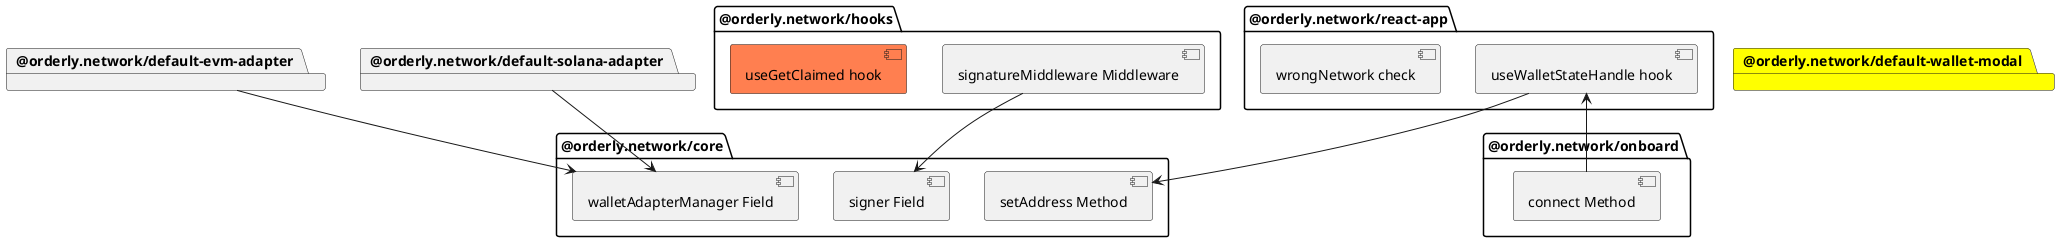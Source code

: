 @startuml
'https://plantuml.com/component-diagram


package "@orderly.network/core" {
[setAddress Method]
[walletAdapterManager Field]
[signer Field]
}

package "@orderly.network/onboard"{
[connect Method]
}

package "@orderly.network/hooks"{
[signatureMiddleware Middleware]
[useGetClaimed hook] #Coral
}

package "@orderly.network/react-app"{
[useWalletStateHandle hook]
[wrongNetwork check]
}

package "@orderly.network/default-evm-adapter"{
}

package "@orderly.network/default-solana-adapter"{
}

package "@orderly.network/default-wallet-modal" #Yellow {


}



[useWalletStateHandle hook] --> [setAddress Method]
[useWalletStateHandle hook] <-- [connect Method]
[signatureMiddleware Middleware] --> [signer Field]
"@orderly.network/default-evm-adapter" --> [walletAdapterManager Field]
"@orderly.network/default-solana-adapter" --> [walletAdapterManager Field]

@enduml

